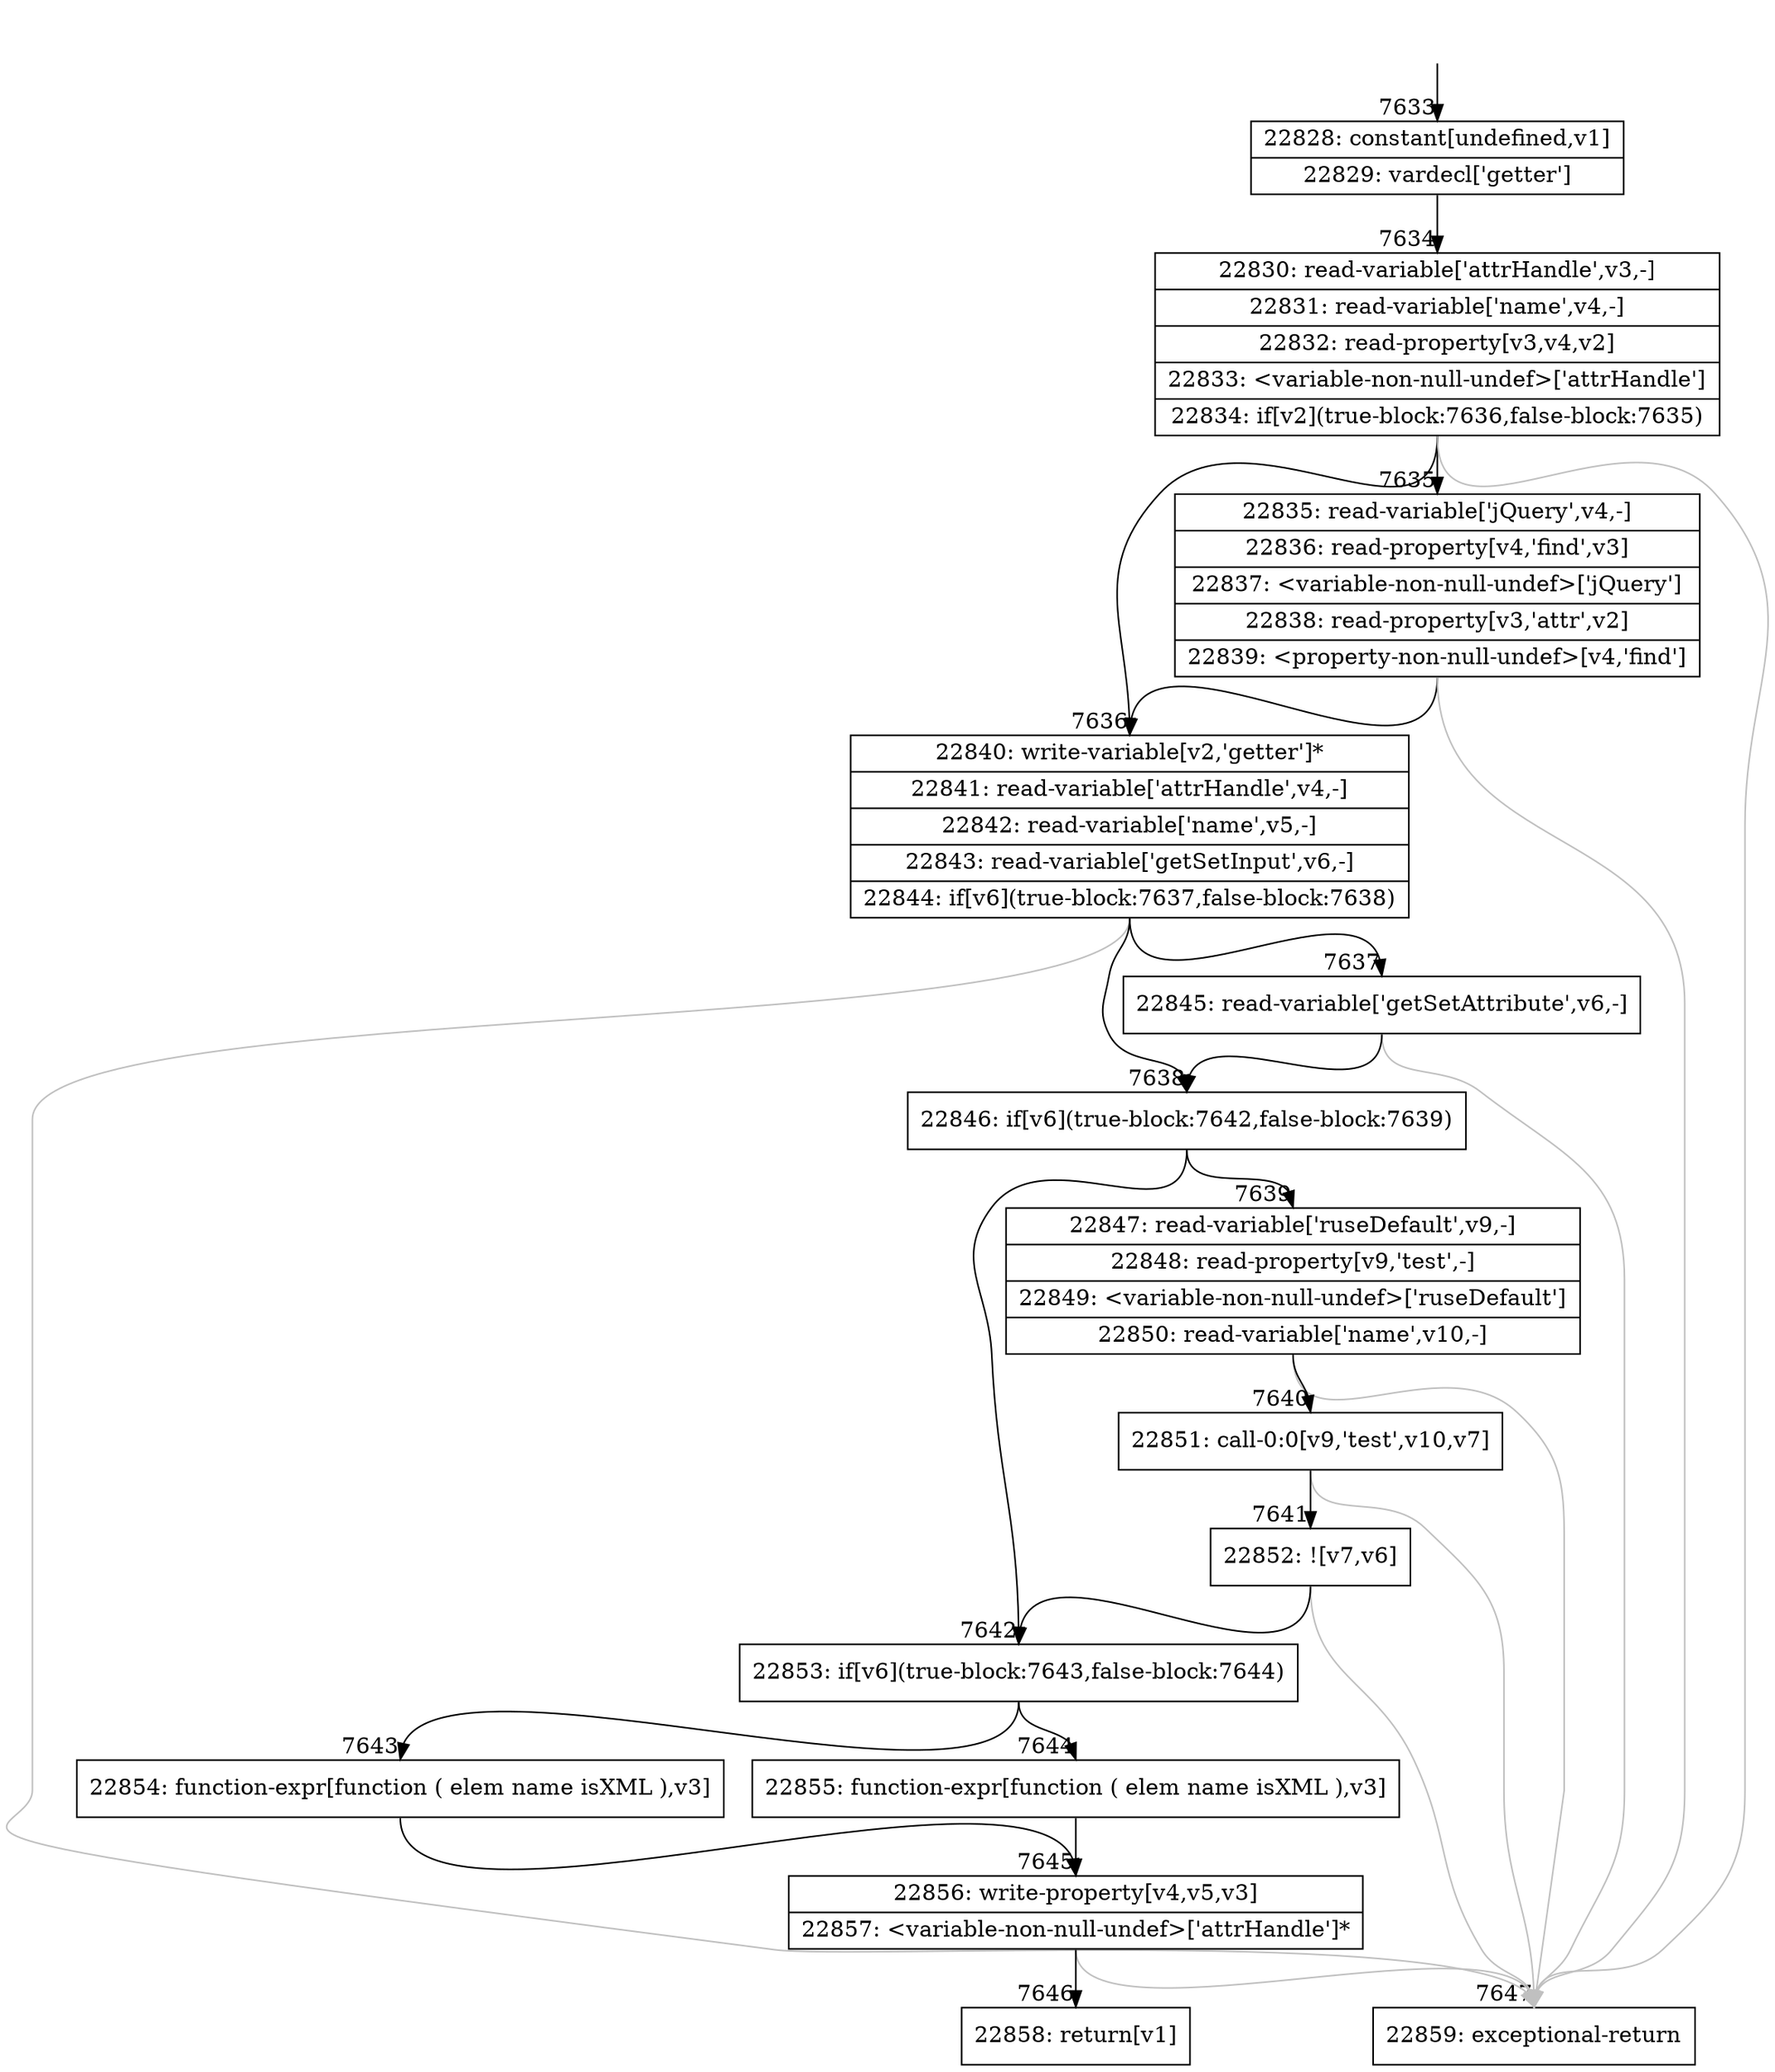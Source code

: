 digraph {
rankdir="TD"
BB_entry466[shape=none,label=""];
BB_entry466 -> BB7633 [tailport=s, headport=n, headlabel="    7633"]
BB7633 [shape=record label="{22828: constant[undefined,v1]|22829: vardecl['getter']}" ] 
BB7633 -> BB7634 [tailport=s, headport=n, headlabel="      7634"]
BB7634 [shape=record label="{22830: read-variable['attrHandle',v3,-]|22831: read-variable['name',v4,-]|22832: read-property[v3,v4,v2]|22833: \<variable-non-null-undef\>['attrHandle']|22834: if[v2](true-block:7636,false-block:7635)}" ] 
BB7634 -> BB7636 [tailport=s, headport=n, headlabel="      7636"]
BB7634 -> BB7635 [tailport=s, headport=n, headlabel="      7635"]
BB7634 -> BB7647 [tailport=s, headport=n, color=gray, headlabel="      7647"]
BB7635 [shape=record label="{22835: read-variable['jQuery',v4,-]|22836: read-property[v4,'find',v3]|22837: \<variable-non-null-undef\>['jQuery']|22838: read-property[v3,'attr',v2]|22839: \<property-non-null-undef\>[v4,'find']}" ] 
BB7635 -> BB7636 [tailport=s, headport=n]
BB7635 -> BB7647 [tailport=s, headport=n, color=gray]
BB7636 [shape=record label="{22840: write-variable[v2,'getter']*|22841: read-variable['attrHandle',v4,-]|22842: read-variable['name',v5,-]|22843: read-variable['getSetInput',v6,-]|22844: if[v6](true-block:7637,false-block:7638)}" ] 
BB7636 -> BB7638 [tailport=s, headport=n, headlabel="      7638"]
BB7636 -> BB7637 [tailport=s, headport=n, headlabel="      7637"]
BB7636 -> BB7647 [tailport=s, headport=n, color=gray]
BB7637 [shape=record label="{22845: read-variable['getSetAttribute',v6,-]}" ] 
BB7637 -> BB7638 [tailport=s, headport=n]
BB7637 -> BB7647 [tailport=s, headport=n, color=gray]
BB7638 [shape=record label="{22846: if[v6](true-block:7642,false-block:7639)}" ] 
BB7638 -> BB7642 [tailport=s, headport=n, headlabel="      7642"]
BB7638 -> BB7639 [tailport=s, headport=n, headlabel="      7639"]
BB7639 [shape=record label="{22847: read-variable['ruseDefault',v9,-]|22848: read-property[v9,'test',-]|22849: \<variable-non-null-undef\>['ruseDefault']|22850: read-variable['name',v10,-]}" ] 
BB7639 -> BB7640 [tailport=s, headport=n, headlabel="      7640"]
BB7639 -> BB7647 [tailport=s, headport=n, color=gray]
BB7640 [shape=record label="{22851: call-0:0[v9,'test',v10,v7]}" ] 
BB7640 -> BB7641 [tailport=s, headport=n, headlabel="      7641"]
BB7640 -> BB7647 [tailport=s, headport=n, color=gray]
BB7641 [shape=record label="{22852: ![v7,v6]}" ] 
BB7641 -> BB7642 [tailport=s, headport=n]
BB7641 -> BB7647 [tailport=s, headport=n, color=gray]
BB7642 [shape=record label="{22853: if[v6](true-block:7643,false-block:7644)}" ] 
BB7642 -> BB7643 [tailport=s, headport=n, headlabel="      7643"]
BB7642 -> BB7644 [tailport=s, headport=n, headlabel="      7644"]
BB7643 [shape=record label="{22854: function-expr[function ( elem name isXML ),v3]}" ] 
BB7643 -> BB7645 [tailport=s, headport=n, headlabel="      7645"]
BB7644 [shape=record label="{22855: function-expr[function ( elem name isXML ),v3]}" ] 
BB7644 -> BB7645 [tailport=s, headport=n]
BB7645 [shape=record label="{22856: write-property[v4,v5,v3]|22857: \<variable-non-null-undef\>['attrHandle']*}" ] 
BB7645 -> BB7646 [tailport=s, headport=n, headlabel="      7646"]
BB7645 -> BB7647 [tailport=s, headport=n, color=gray]
BB7646 [shape=record label="{22858: return[v1]}" ] 
BB7647 [shape=record label="{22859: exceptional-return}" ] 
}
